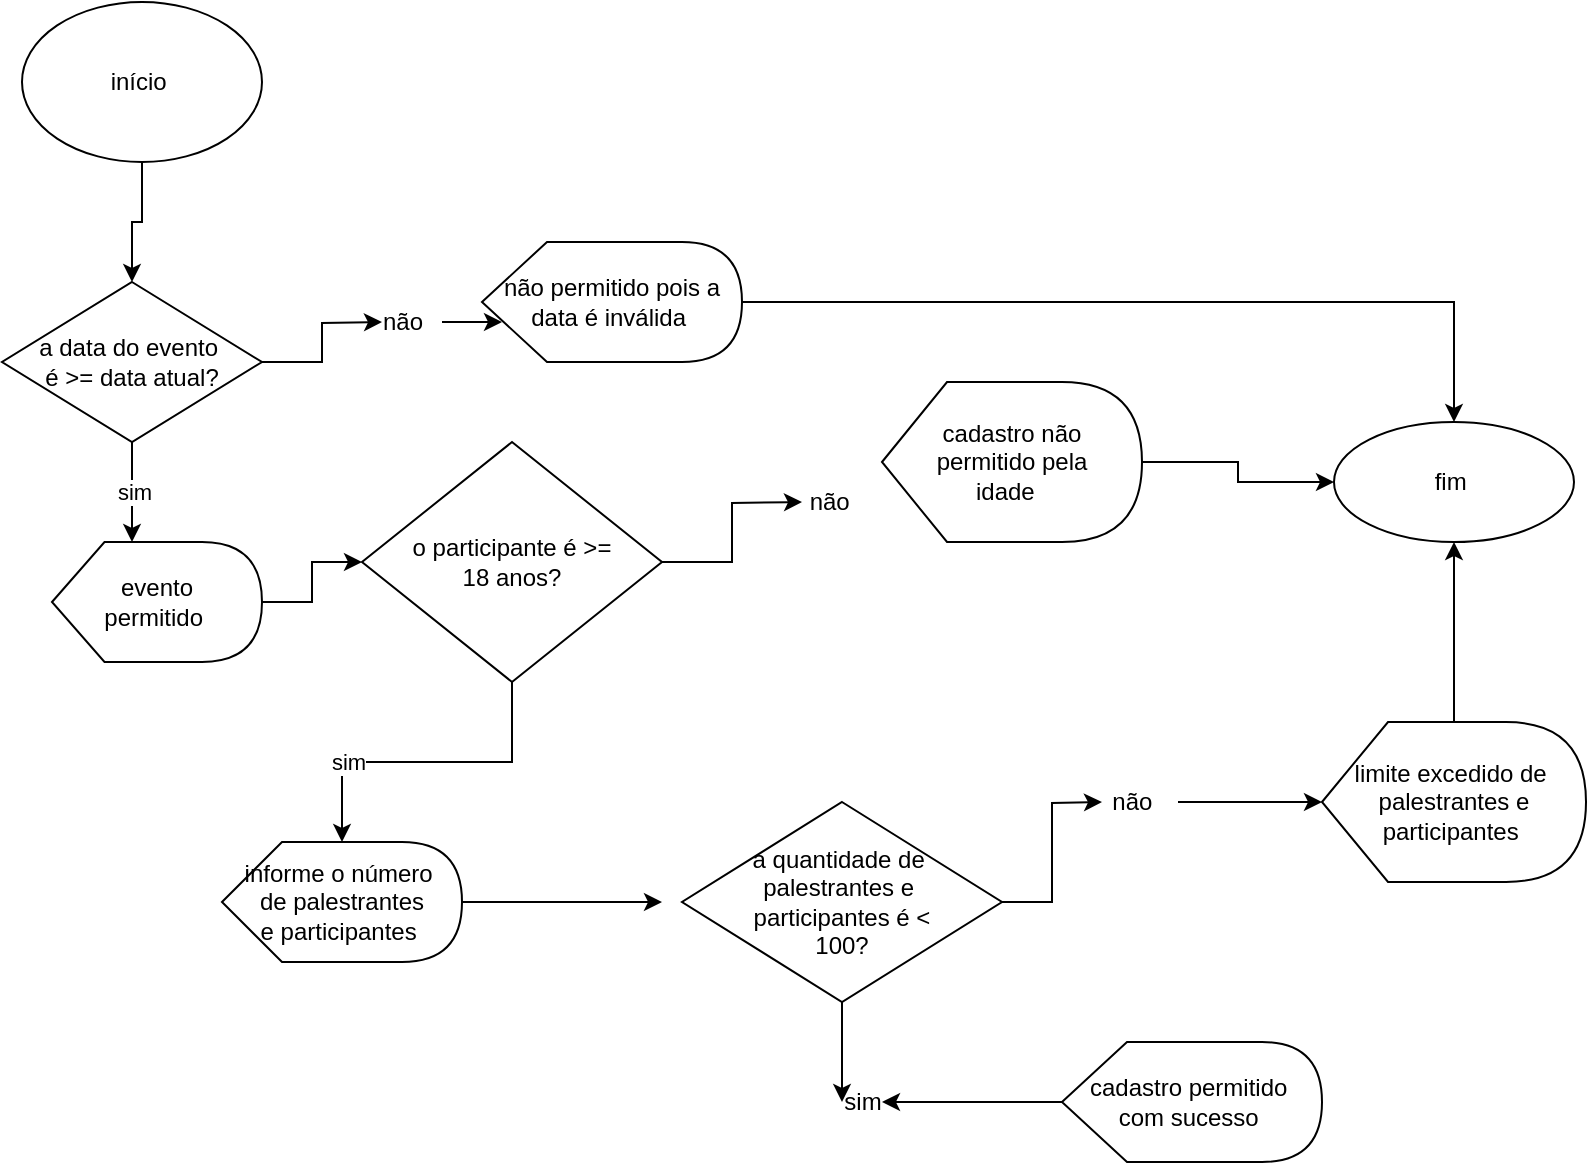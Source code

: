 <mxfile version="14.9.6" type="device"><diagram id="C5RBs43oDa-KdzZeNtuy" name="Page-1"><mxGraphModel dx="1326" dy="806" grid="1" gridSize="10" guides="1" tooltips="1" connect="1" arrows="1" fold="1" page="1" pageScale="1" pageWidth="827" pageHeight="1169" math="0" shadow="0"><root><mxCell id="WIyWlLk6GJQsqaUBKTNV-0"/><mxCell id="WIyWlLk6GJQsqaUBKTNV-1" parent="WIyWlLk6GJQsqaUBKTNV-0"/><mxCell id="ICNbBDP_O1Hak5vuO7TP-1" style="edgeStyle=orthogonalEdgeStyle;rounded=0;orthogonalLoop=1;jettySize=auto;html=1;" edge="1" parent="WIyWlLk6GJQsqaUBKTNV-1" source="ICNbBDP_O1Hak5vuO7TP-0" target="ICNbBDP_O1Hak5vuO7TP-2"><mxGeometry relative="1" as="geometry"><mxPoint x="190" y="230" as="targetPoint"/><Array as="points"><mxPoint x="190" y="210"/><mxPoint x="185" y="210"/></Array></mxGeometry></mxCell><mxCell id="ICNbBDP_O1Hak5vuO7TP-0" value="início&amp;nbsp;" style="ellipse;whiteSpace=wrap;html=1;" vertex="1" parent="WIyWlLk6GJQsqaUBKTNV-1"><mxGeometry x="130" y="100" width="120" height="80" as="geometry"/></mxCell><mxCell id="ICNbBDP_O1Hak5vuO7TP-3" style="edgeStyle=orthogonalEdgeStyle;rounded=0;orthogonalLoop=1;jettySize=auto;html=1;" edge="1" parent="WIyWlLk6GJQsqaUBKTNV-1" source="ICNbBDP_O1Hak5vuO7TP-2"><mxGeometry relative="1" as="geometry"><mxPoint x="310" y="260" as="targetPoint"/></mxGeometry></mxCell><mxCell id="ICNbBDP_O1Hak5vuO7TP-5" value="sim" style="edgeStyle=orthogonalEdgeStyle;rounded=0;orthogonalLoop=1;jettySize=auto;html=1;" edge="1" parent="WIyWlLk6GJQsqaUBKTNV-1" source="ICNbBDP_O1Hak5vuO7TP-2"><mxGeometry relative="1" as="geometry"><mxPoint x="185" y="370" as="targetPoint"/></mxGeometry></mxCell><mxCell id="ICNbBDP_O1Hak5vuO7TP-2" value="a data do evento&amp;nbsp;&lt;br&gt;é &amp;gt;= data atual?" style="rhombus;whiteSpace=wrap;html=1;" vertex="1" parent="WIyWlLk6GJQsqaUBKTNV-1"><mxGeometry x="120" y="240" width="130" height="80" as="geometry"/></mxCell><mxCell id="ICNbBDP_O1Hak5vuO7TP-8" style="edgeStyle=orthogonalEdgeStyle;rounded=0;orthogonalLoop=1;jettySize=auto;html=1;" edge="1" parent="WIyWlLk6GJQsqaUBKTNV-1" source="ICNbBDP_O1Hak5vuO7TP-4"><mxGeometry relative="1" as="geometry"><mxPoint x="370" y="260" as="targetPoint"/></mxGeometry></mxCell><mxCell id="ICNbBDP_O1Hak5vuO7TP-4" value="não" style="text;html=1;align=center;verticalAlign=middle;resizable=0;points=[];autosize=1;strokeColor=none;" vertex="1" parent="WIyWlLk6GJQsqaUBKTNV-1"><mxGeometry x="300" y="250" width="40" height="20" as="geometry"/></mxCell><mxCell id="ICNbBDP_O1Hak5vuO7TP-9" style="edgeStyle=orthogonalEdgeStyle;rounded=0;orthogonalLoop=1;jettySize=auto;html=1;" edge="1" parent="WIyWlLk6GJQsqaUBKTNV-1" source="ICNbBDP_O1Hak5vuO7TP-6" target="ICNbBDP_O1Hak5vuO7TP-10"><mxGeometry relative="1" as="geometry"><mxPoint x="340" y="400" as="targetPoint"/></mxGeometry></mxCell><mxCell id="ICNbBDP_O1Hak5vuO7TP-6" value="evento &lt;br&gt;permitido&amp;nbsp;" style="shape=display;whiteSpace=wrap;html=1;" vertex="1" parent="WIyWlLk6GJQsqaUBKTNV-1"><mxGeometry x="145" y="370" width="105" height="60" as="geometry"/></mxCell><mxCell id="ICNbBDP_O1Hak5vuO7TP-34" style="edgeStyle=orthogonalEdgeStyle;rounded=0;orthogonalLoop=1;jettySize=auto;html=1;" edge="1" parent="WIyWlLk6GJQsqaUBKTNV-1" source="ICNbBDP_O1Hak5vuO7TP-7" target="ICNbBDP_O1Hak5vuO7TP-31"><mxGeometry relative="1" as="geometry"/></mxCell><mxCell id="ICNbBDP_O1Hak5vuO7TP-7" value="não permitido pois a data é inválida&amp;nbsp;" style="shape=display;whiteSpace=wrap;html=1;" vertex="1" parent="WIyWlLk6GJQsqaUBKTNV-1"><mxGeometry x="360" y="220" width="130" height="60" as="geometry"/></mxCell><mxCell id="ICNbBDP_O1Hak5vuO7TP-11" style="edgeStyle=orthogonalEdgeStyle;rounded=0;orthogonalLoop=1;jettySize=auto;html=1;" edge="1" parent="WIyWlLk6GJQsqaUBKTNV-1" source="ICNbBDP_O1Hak5vuO7TP-10"><mxGeometry relative="1" as="geometry"><mxPoint x="520" y="350" as="targetPoint"/></mxGeometry></mxCell><mxCell id="ICNbBDP_O1Hak5vuO7TP-15" style="edgeStyle=orthogonalEdgeStyle;rounded=0;orthogonalLoop=1;jettySize=auto;html=1;" edge="1" parent="WIyWlLk6GJQsqaUBKTNV-1" source="ICNbBDP_O1Hak5vuO7TP-10" target="ICNbBDP_O1Hak5vuO7TP-16"><mxGeometry relative="1" as="geometry"><mxPoint x="310" y="540" as="targetPoint"/></mxGeometry></mxCell><mxCell id="ICNbBDP_O1Hak5vuO7TP-18" value="sim" style="edgeLabel;html=1;align=center;verticalAlign=middle;resizable=0;points=[];" vertex="1" connectable="0" parent="ICNbBDP_O1Hak5vuO7TP-15"><mxGeometry x="0.479" relative="1" as="geometry"><mxPoint as="offset"/></mxGeometry></mxCell><mxCell id="ICNbBDP_O1Hak5vuO7TP-10" value="o participante é &amp;gt;=&lt;br&gt;18 anos?" style="rhombus;whiteSpace=wrap;html=1;" vertex="1" parent="WIyWlLk6GJQsqaUBKTNV-1"><mxGeometry x="300" y="320" width="150" height="120" as="geometry"/></mxCell><mxCell id="ICNbBDP_O1Hak5vuO7TP-12" value="&amp;nbsp; &amp;nbsp; &amp;nbsp; &amp;nbsp; não" style="text;html=1;align=center;verticalAlign=middle;resizable=0;points=[];autosize=1;strokeColor=none;" vertex="1" parent="WIyWlLk6GJQsqaUBKTNV-1"><mxGeometry x="490" y="340" width="60" height="20" as="geometry"/></mxCell><mxCell id="ICNbBDP_O1Hak5vuO7TP-33" value="" style="edgeStyle=orthogonalEdgeStyle;rounded=0;orthogonalLoop=1;jettySize=auto;html=1;" edge="1" parent="WIyWlLk6GJQsqaUBKTNV-1" source="ICNbBDP_O1Hak5vuO7TP-13" target="ICNbBDP_O1Hak5vuO7TP-31"><mxGeometry relative="1" as="geometry"/></mxCell><mxCell id="ICNbBDP_O1Hak5vuO7TP-13" value="cadastro não &lt;br&gt;permitido pela &lt;br&gt;idade&amp;nbsp;&amp;nbsp;" style="shape=display;whiteSpace=wrap;html=1;" vertex="1" parent="WIyWlLk6GJQsqaUBKTNV-1"><mxGeometry x="560" y="290" width="130" height="80" as="geometry"/></mxCell><mxCell id="ICNbBDP_O1Hak5vuO7TP-20" style="edgeStyle=orthogonalEdgeStyle;rounded=0;orthogonalLoop=1;jettySize=auto;html=1;" edge="1" parent="WIyWlLk6GJQsqaUBKTNV-1" source="ICNbBDP_O1Hak5vuO7TP-16"><mxGeometry relative="1" as="geometry"><mxPoint x="450" y="550" as="targetPoint"/></mxGeometry></mxCell><mxCell id="ICNbBDP_O1Hak5vuO7TP-16" value="informe o número&amp;nbsp;&lt;br&gt;de palestrantes&lt;br&gt;e participantes&amp;nbsp;" style="shape=display;whiteSpace=wrap;html=1;" vertex="1" parent="WIyWlLk6GJQsqaUBKTNV-1"><mxGeometry x="230" y="520" width="120" height="60" as="geometry"/></mxCell><mxCell id="ICNbBDP_O1Hak5vuO7TP-22" style="edgeStyle=orthogonalEdgeStyle;rounded=0;orthogonalLoop=1;jettySize=auto;html=1;" edge="1" parent="WIyWlLk6GJQsqaUBKTNV-1" source="ICNbBDP_O1Hak5vuO7TP-17"><mxGeometry relative="1" as="geometry"><mxPoint x="540" y="650" as="targetPoint"/></mxGeometry></mxCell><mxCell id="ICNbBDP_O1Hak5vuO7TP-26" style="edgeStyle=orthogonalEdgeStyle;rounded=0;orthogonalLoop=1;jettySize=auto;html=1;" edge="1" parent="WIyWlLk6GJQsqaUBKTNV-1" source="ICNbBDP_O1Hak5vuO7TP-17"><mxGeometry relative="1" as="geometry"><mxPoint x="670" y="500" as="targetPoint"/></mxGeometry></mxCell><mxCell id="ICNbBDP_O1Hak5vuO7TP-17" value="a quantidade de&amp;nbsp;&lt;br&gt;palestrantes e&amp;nbsp;&lt;br&gt;participantes é &amp;lt;&lt;br&gt;100?" style="rhombus;whiteSpace=wrap;html=1;" vertex="1" parent="WIyWlLk6GJQsqaUBKTNV-1"><mxGeometry x="460" y="500" width="160" height="100" as="geometry"/></mxCell><mxCell id="ICNbBDP_O1Hak5vuO7TP-24" style="edgeStyle=orthogonalEdgeStyle;rounded=0;orthogonalLoop=1;jettySize=auto;html=1;" edge="1" parent="WIyWlLk6GJQsqaUBKTNV-1" source="ICNbBDP_O1Hak5vuO7TP-23"><mxGeometry relative="1" as="geometry"><mxPoint x="560" y="650" as="targetPoint"/></mxGeometry></mxCell><mxCell id="ICNbBDP_O1Hak5vuO7TP-23" value="cadastro permitido&amp;nbsp;&lt;br&gt;com sucesso&amp;nbsp;" style="shape=display;whiteSpace=wrap;html=1;" vertex="1" parent="WIyWlLk6GJQsqaUBKTNV-1"><mxGeometry x="650" y="620" width="130" height="60" as="geometry"/></mxCell><mxCell id="ICNbBDP_O1Hak5vuO7TP-25" value="sim" style="text;html=1;align=center;verticalAlign=middle;resizable=0;points=[];autosize=1;strokeColor=none;" vertex="1" parent="WIyWlLk6GJQsqaUBKTNV-1"><mxGeometry x="535" y="640" width="30" height="20" as="geometry"/></mxCell><mxCell id="ICNbBDP_O1Hak5vuO7TP-30" value="" style="edgeStyle=orthogonalEdgeStyle;rounded=0;orthogonalLoop=1;jettySize=auto;html=1;" edge="1" parent="WIyWlLk6GJQsqaUBKTNV-1" source="ICNbBDP_O1Hak5vuO7TP-27" target="ICNbBDP_O1Hak5vuO7TP-28"><mxGeometry relative="1" as="geometry"/></mxCell><mxCell id="ICNbBDP_O1Hak5vuO7TP-27" value="&amp;nbsp; &amp;nbsp; &amp;nbsp; &amp;nbsp; &amp;nbsp; &amp;nbsp; não&amp;nbsp;&amp;nbsp;" style="text;html=1;align=center;verticalAlign=middle;resizable=0;points=[];autosize=1;strokeColor=none;" vertex="1" parent="WIyWlLk6GJQsqaUBKTNV-1"><mxGeometry x="628" y="490" width="80" height="20" as="geometry"/></mxCell><mxCell id="ICNbBDP_O1Hak5vuO7TP-32" value="" style="edgeStyle=orthogonalEdgeStyle;rounded=0;orthogonalLoop=1;jettySize=auto;html=1;" edge="1" parent="WIyWlLk6GJQsqaUBKTNV-1" source="ICNbBDP_O1Hak5vuO7TP-28" target="ICNbBDP_O1Hak5vuO7TP-31"><mxGeometry relative="1" as="geometry"/></mxCell><mxCell id="ICNbBDP_O1Hak5vuO7TP-28" value="limite excedido de&amp;nbsp;&lt;br&gt;palestrantes e participantes&amp;nbsp;" style="shape=display;whiteSpace=wrap;html=1;" vertex="1" parent="WIyWlLk6GJQsqaUBKTNV-1"><mxGeometry x="780" y="460" width="132" height="80" as="geometry"/></mxCell><mxCell id="ICNbBDP_O1Hak5vuO7TP-31" value="fim&amp;nbsp;" style="ellipse;whiteSpace=wrap;html=1;" vertex="1" parent="WIyWlLk6GJQsqaUBKTNV-1"><mxGeometry x="786" y="310" width="120" height="60" as="geometry"/></mxCell></root></mxGraphModel></diagram></mxfile>